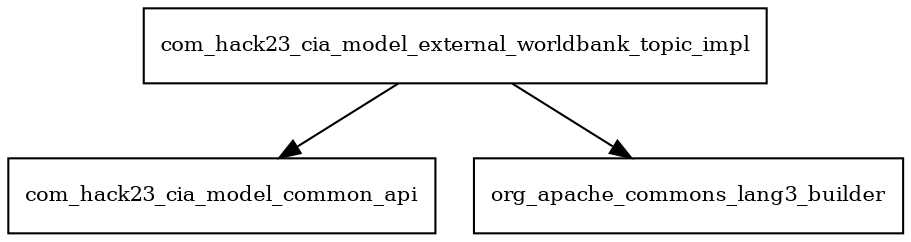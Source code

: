 digraph model_external_worldbank_topic_impl_2019_7_24_SNAPSHOT_package_dependencies {
  node [shape = box, fontsize=10.0];
  com_hack23_cia_model_external_worldbank_topic_impl -> com_hack23_cia_model_common_api;
  com_hack23_cia_model_external_worldbank_topic_impl -> org_apache_commons_lang3_builder;
}
